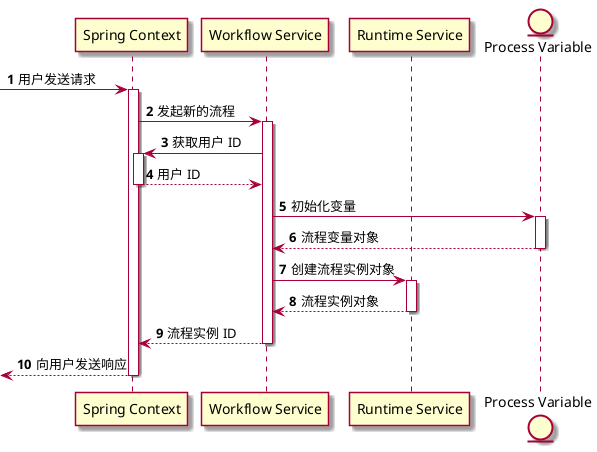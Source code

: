 @startuml
'https://plantuml.com/sequence-diagram

skin rose

autonumber

participant "Spring Context" as a
participant "Workflow Service" as b
participant "Runtime Service" as d
entity "Process Variable" as c

-> a: 用户发送请求
activate a
a -> b: 发起新的流程
activate b
b -> a: 获取用户 ID
activate a
return 用户 ID
b -> c: 初始化变量
activate c
return 流程变量对象
b -> d: 创建流程实例对象
activate d
return 流程实例对象
return 流程实例 ID
return 向用户发送响应

@enduml